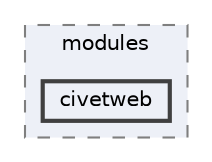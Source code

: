 digraph "build/modules/civetweb"
{
 // LATEX_PDF_SIZE
  bgcolor="transparent";
  edge [fontname=Helvetica,fontsize=10,labelfontname=Helvetica,labelfontsize=10];
  node [fontname=Helvetica,fontsize=10,shape=box,height=0.2,width=0.4];
  compound=true
  subgraph clusterdir_587cd7e785de0867f5b3392122b4ea11 {
    graph [ bgcolor="#edf0f7", pencolor="grey50", label="modules", fontname=Helvetica,fontsize=10 style="filled,dashed", URL="dir_587cd7e785de0867f5b3392122b4ea11.html",tooltip=""]
  dir_5b6f259f088aef34b84fbb4a12fbded6 [label="civetweb", fillcolor="#edf0f7", color="grey25", style="filled,bold", URL="dir_5b6f259f088aef34b84fbb4a12fbded6.html",tooltip=""];
  }
}
